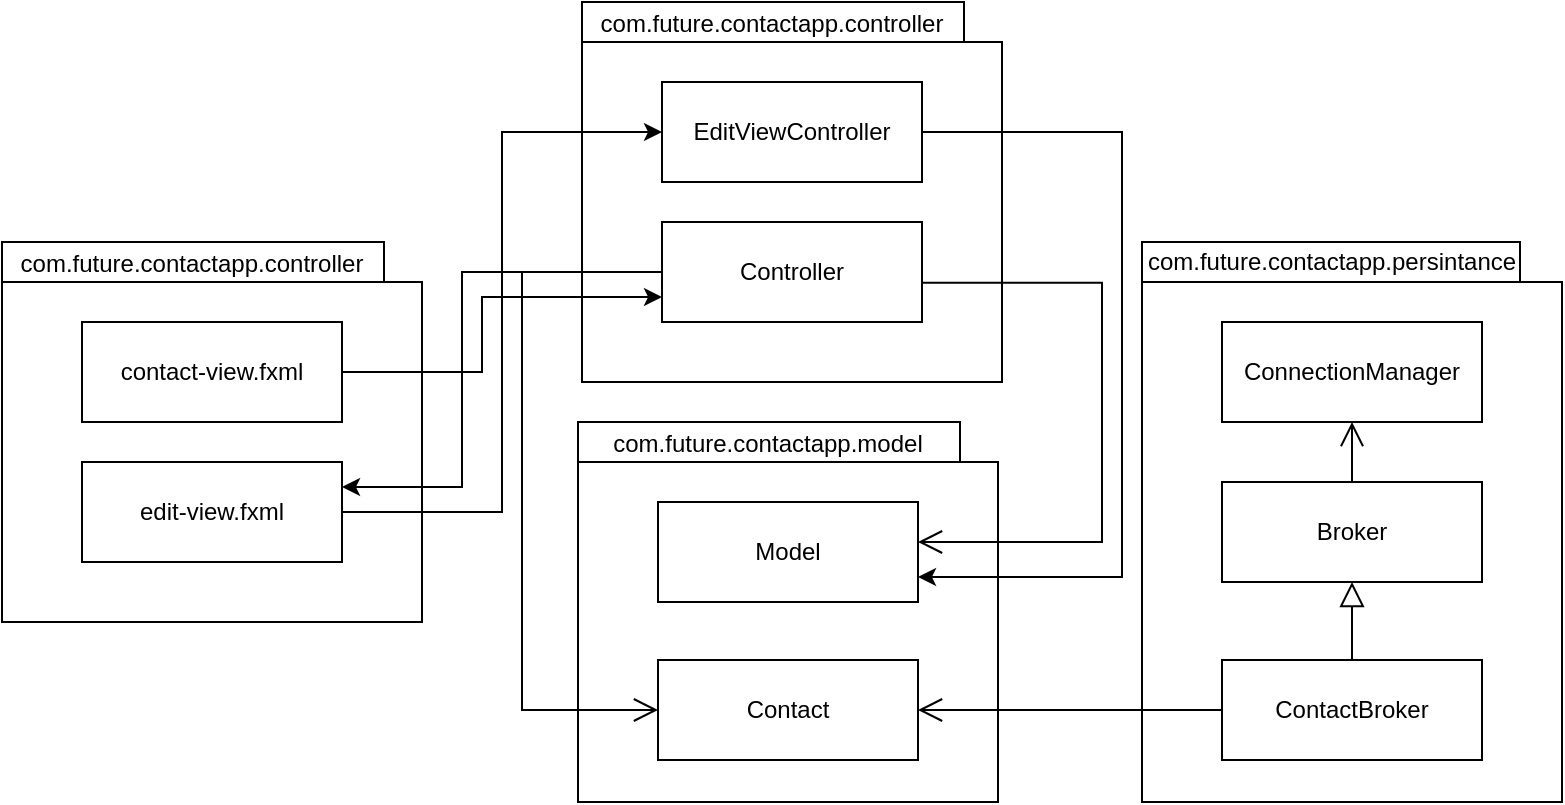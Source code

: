 <mxfile version="24.2.5" type="device">
  <diagram name="Seite-1" id="-HrA60lX8eTjjvNQg45P">
    <mxGraphModel dx="1434" dy="849" grid="1" gridSize="10" guides="1" tooltips="1" connect="1" arrows="1" fold="1" page="1" pageScale="1" pageWidth="1169" pageHeight="827" math="0" shadow="0">
      <root>
        <mxCell id="0" />
        <mxCell id="1" parent="0" />
        <mxCell id="_eSkiVWzGFqFjlS3VIde-1" value="" style="shape=folder;fontStyle=1;spacingTop=10;tabWidth=200;tabHeight=20;tabPosition=left;html=1;whiteSpace=wrap;verticalAlign=top;align=left;fillColor=none;" parent="1" vertex="1">
          <mxGeometry x="670" y="180" width="210" height="280" as="geometry" />
        </mxCell>
        <mxCell id="_eSkiVWzGFqFjlS3VIde-2" value="com.future.contactapp.persintance" style="text;html=1;align=center;verticalAlign=middle;whiteSpace=wrap;rounded=0;" parent="1" vertex="1">
          <mxGeometry x="670" y="180" width="190" height="20" as="geometry" />
        </mxCell>
        <mxCell id="_eSkiVWzGFqFjlS3VIde-3" value="ConnectionManager" style="html=1;whiteSpace=wrap;" parent="1" vertex="1">
          <mxGeometry x="710" y="220" width="130" height="50" as="geometry" />
        </mxCell>
        <mxCell id="_eSkiVWzGFqFjlS3VIde-7" value="" style="edgeStyle=orthogonalEdgeStyle;rounded=0;orthogonalLoop=1;jettySize=auto;html=1;endArrow=open;endFill=0;endSize=10;" parent="1" source="_eSkiVWzGFqFjlS3VIde-4" target="_eSkiVWzGFqFjlS3VIde-3" edge="1">
          <mxGeometry relative="1" as="geometry" />
        </mxCell>
        <mxCell id="_eSkiVWzGFqFjlS3VIde-4" value="Broker" style="html=1;whiteSpace=wrap;" parent="1" vertex="1">
          <mxGeometry x="710" y="300" width="130" height="50" as="geometry" />
        </mxCell>
        <mxCell id="_eSkiVWzGFqFjlS3VIde-6" style="edgeStyle=orthogonalEdgeStyle;rounded=0;orthogonalLoop=1;jettySize=auto;html=1;entryX=0.5;entryY=1;entryDx=0;entryDy=0;endArrow=block;endFill=0;endSize=10;" parent="1" source="_eSkiVWzGFqFjlS3VIde-5" target="_eSkiVWzGFqFjlS3VIde-4" edge="1">
          <mxGeometry relative="1" as="geometry" />
        </mxCell>
        <mxCell id="sToo51USwYo4NytJsff4-5" style="edgeStyle=orthogonalEdgeStyle;rounded=0;orthogonalLoop=1;jettySize=auto;html=1;entryX=1;entryY=0.5;entryDx=0;entryDy=0;endArrow=open;endFill=0;endSize=10;" parent="1" source="_eSkiVWzGFqFjlS3VIde-5" target="sToo51USwYo4NytJsff4-4" edge="1">
          <mxGeometry relative="1" as="geometry" />
        </mxCell>
        <mxCell id="_eSkiVWzGFqFjlS3VIde-5" value="ContactBroker" style="html=1;whiteSpace=wrap;" parent="1" vertex="1">
          <mxGeometry x="710" y="389" width="130" height="50" as="geometry" />
        </mxCell>
        <mxCell id="sToo51USwYo4NytJsff4-7" value="" style="group" parent="1" vertex="1" connectable="0">
          <mxGeometry x="390" y="60" width="210" height="190" as="geometry" />
        </mxCell>
        <mxCell id="sToo51USwYo4NytJsff4-8" value="" style="shape=folder;fontStyle=1;spacingTop=10;tabWidth=200;tabHeight=20;tabPosition=left;html=1;whiteSpace=wrap;verticalAlign=top;align=left;fillColor=none;" parent="sToo51USwYo4NytJsff4-7" vertex="1">
          <mxGeometry width="210" height="190" as="geometry" />
        </mxCell>
        <mxCell id="sToo51USwYo4NytJsff4-9" value="com.future.contactapp.controller" style="text;html=1;align=center;verticalAlign=middle;whiteSpace=wrap;rounded=0;" parent="sToo51USwYo4NytJsff4-7" vertex="1">
          <mxGeometry width="190" height="22.353" as="geometry" />
        </mxCell>
        <mxCell id="sToo51USwYo4NytJsff4-10" value="Controller" style="html=1;whiteSpace=wrap;" parent="sToo51USwYo4NytJsff4-7" vertex="1">
          <mxGeometry x="40" y="110" width="130" height="50" as="geometry" />
        </mxCell>
        <mxCell id="9uKVG4sZyjH_w_R98Y03-5" value="EditViewController" style="html=1;whiteSpace=wrap;" vertex="1" parent="sToo51USwYo4NytJsff4-7">
          <mxGeometry x="40" y="40" width="130" height="50" as="geometry" />
        </mxCell>
        <mxCell id="sToo51USwYo4NytJsff4-12" value="" style="group" parent="1" vertex="1" connectable="0">
          <mxGeometry x="388" y="270" width="210" height="190" as="geometry" />
        </mxCell>
        <mxCell id="sToo51USwYo4NytJsff4-2" value="" style="shape=folder;fontStyle=1;spacingTop=10;tabWidth=200;tabHeight=20;tabPosition=left;html=1;whiteSpace=wrap;verticalAlign=top;align=left;fillColor=none;" parent="sToo51USwYo4NytJsff4-12" vertex="1">
          <mxGeometry width="210" height="190" as="geometry" />
        </mxCell>
        <mxCell id="sToo51USwYo4NytJsff4-3" value="com.future.contactapp.model" style="text;html=1;align=center;verticalAlign=middle;whiteSpace=wrap;rounded=0;" parent="sToo51USwYo4NytJsff4-12" vertex="1">
          <mxGeometry width="190" height="22.353" as="geometry" />
        </mxCell>
        <mxCell id="sToo51USwYo4NytJsff4-13" value="Model" style="html=1;whiteSpace=wrap;" parent="sToo51USwYo4NytJsff4-12" vertex="1">
          <mxGeometry x="40" y="40" width="130" height="50" as="geometry" />
        </mxCell>
        <mxCell id="sToo51USwYo4NytJsff4-4" value="Contact" style="html=1;whiteSpace=wrap;" parent="1" vertex="1">
          <mxGeometry x="428" y="389" width="130" height="50" as="geometry" />
        </mxCell>
        <mxCell id="sToo51USwYo4NytJsff4-11" style="edgeStyle=orthogonalEdgeStyle;rounded=0;orthogonalLoop=1;jettySize=auto;html=1;entryX=0;entryY=0.5;entryDx=0;entryDy=0;endArrow=open;endFill=0;endSize=10;" parent="1" source="sToo51USwYo4NytJsff4-10" target="sToo51USwYo4NytJsff4-4" edge="1">
          <mxGeometry relative="1" as="geometry">
            <mxPoint x="230" y="350" as="targetPoint" />
            <Array as="points">
              <mxPoint x="360" y="195" />
              <mxPoint x="360" y="414" />
            </Array>
          </mxGeometry>
        </mxCell>
        <mxCell id="sToo51USwYo4NytJsff4-14" style="edgeStyle=orthogonalEdgeStyle;rounded=0;orthogonalLoop=1;jettySize=auto;html=1;endArrow=open;endFill=0;endSize=10;exitX=1.003;exitY=0.608;exitDx=0;exitDy=0;exitPerimeter=0;" parent="1" source="sToo51USwYo4NytJsff4-10" target="sToo51USwYo4NytJsff4-13" edge="1">
          <mxGeometry relative="1" as="geometry">
            <mxPoint x="620" y="330" as="targetPoint" />
            <mxPoint x="610" y="200" as="sourcePoint" />
            <Array as="points">
              <mxPoint x="650" y="200" />
              <mxPoint x="650" y="330" />
            </Array>
          </mxGeometry>
        </mxCell>
        <mxCell id="9uKVG4sZyjH_w_R98Y03-6" value="" style="group" vertex="1" connectable="0" parent="1">
          <mxGeometry x="100" y="180" width="210" height="190" as="geometry" />
        </mxCell>
        <mxCell id="9uKVG4sZyjH_w_R98Y03-7" value="" style="shape=folder;fontStyle=1;spacingTop=10;tabWidth=200;tabHeight=20;tabPosition=left;html=1;whiteSpace=wrap;verticalAlign=top;align=left;fillColor=none;" vertex="1" parent="9uKVG4sZyjH_w_R98Y03-6">
          <mxGeometry width="210" height="190" as="geometry" />
        </mxCell>
        <mxCell id="9uKVG4sZyjH_w_R98Y03-8" value="com.future.contactapp.controller" style="text;html=1;align=center;verticalAlign=middle;whiteSpace=wrap;rounded=0;" vertex="1" parent="9uKVG4sZyjH_w_R98Y03-6">
          <mxGeometry width="190" height="22.353" as="geometry" />
        </mxCell>
        <mxCell id="9uKVG4sZyjH_w_R98Y03-9" value="edit-view.fxml" style="html=1;whiteSpace=wrap;" vertex="1" parent="9uKVG4sZyjH_w_R98Y03-6">
          <mxGeometry x="40" y="110" width="130" height="50" as="geometry" />
        </mxCell>
        <mxCell id="9uKVG4sZyjH_w_R98Y03-10" value="contact-view.fxml" style="html=1;whiteSpace=wrap;" vertex="1" parent="9uKVG4sZyjH_w_R98Y03-6">
          <mxGeometry x="40" y="40" width="130" height="50" as="geometry" />
        </mxCell>
        <mxCell id="9uKVG4sZyjH_w_R98Y03-14" style="edgeStyle=orthogonalEdgeStyle;rounded=0;orthogonalLoop=1;jettySize=auto;html=1;entryX=0;entryY=0.5;entryDx=0;entryDy=0;" edge="1" parent="1" source="9uKVG4sZyjH_w_R98Y03-9" target="9uKVG4sZyjH_w_R98Y03-5">
          <mxGeometry relative="1" as="geometry" />
        </mxCell>
        <mxCell id="9uKVG4sZyjH_w_R98Y03-15" style="edgeStyle=orthogonalEdgeStyle;rounded=0;orthogonalLoop=1;jettySize=auto;html=1;exitX=1;exitY=0.5;exitDx=0;exitDy=0;entryX=0;entryY=0.75;entryDx=0;entryDy=0;" edge="1" parent="1" source="9uKVG4sZyjH_w_R98Y03-10" target="sToo51USwYo4NytJsff4-10">
          <mxGeometry relative="1" as="geometry">
            <Array as="points">
              <mxPoint x="340" y="245" />
              <mxPoint x="340" y="208" />
            </Array>
          </mxGeometry>
        </mxCell>
        <mxCell id="9uKVG4sZyjH_w_R98Y03-16" style="edgeStyle=orthogonalEdgeStyle;rounded=0;orthogonalLoop=1;jettySize=auto;html=1;entryX=1;entryY=0.25;entryDx=0;entryDy=0;" edge="1" parent="1" source="sToo51USwYo4NytJsff4-10" target="9uKVG4sZyjH_w_R98Y03-9">
          <mxGeometry relative="1" as="geometry">
            <Array as="points">
              <mxPoint x="330" y="195" />
              <mxPoint x="330" y="303" />
            </Array>
          </mxGeometry>
        </mxCell>
        <mxCell id="9uKVG4sZyjH_w_R98Y03-17" style="edgeStyle=orthogonalEdgeStyle;rounded=0;orthogonalLoop=1;jettySize=auto;html=1;entryX=1;entryY=0.75;entryDx=0;entryDy=0;" edge="1" parent="1" source="9uKVG4sZyjH_w_R98Y03-5" target="sToo51USwYo4NytJsff4-13">
          <mxGeometry relative="1" as="geometry">
            <Array as="points">
              <mxPoint x="660" y="125" />
              <mxPoint x="660" y="348" />
            </Array>
          </mxGeometry>
        </mxCell>
      </root>
    </mxGraphModel>
  </diagram>
</mxfile>
